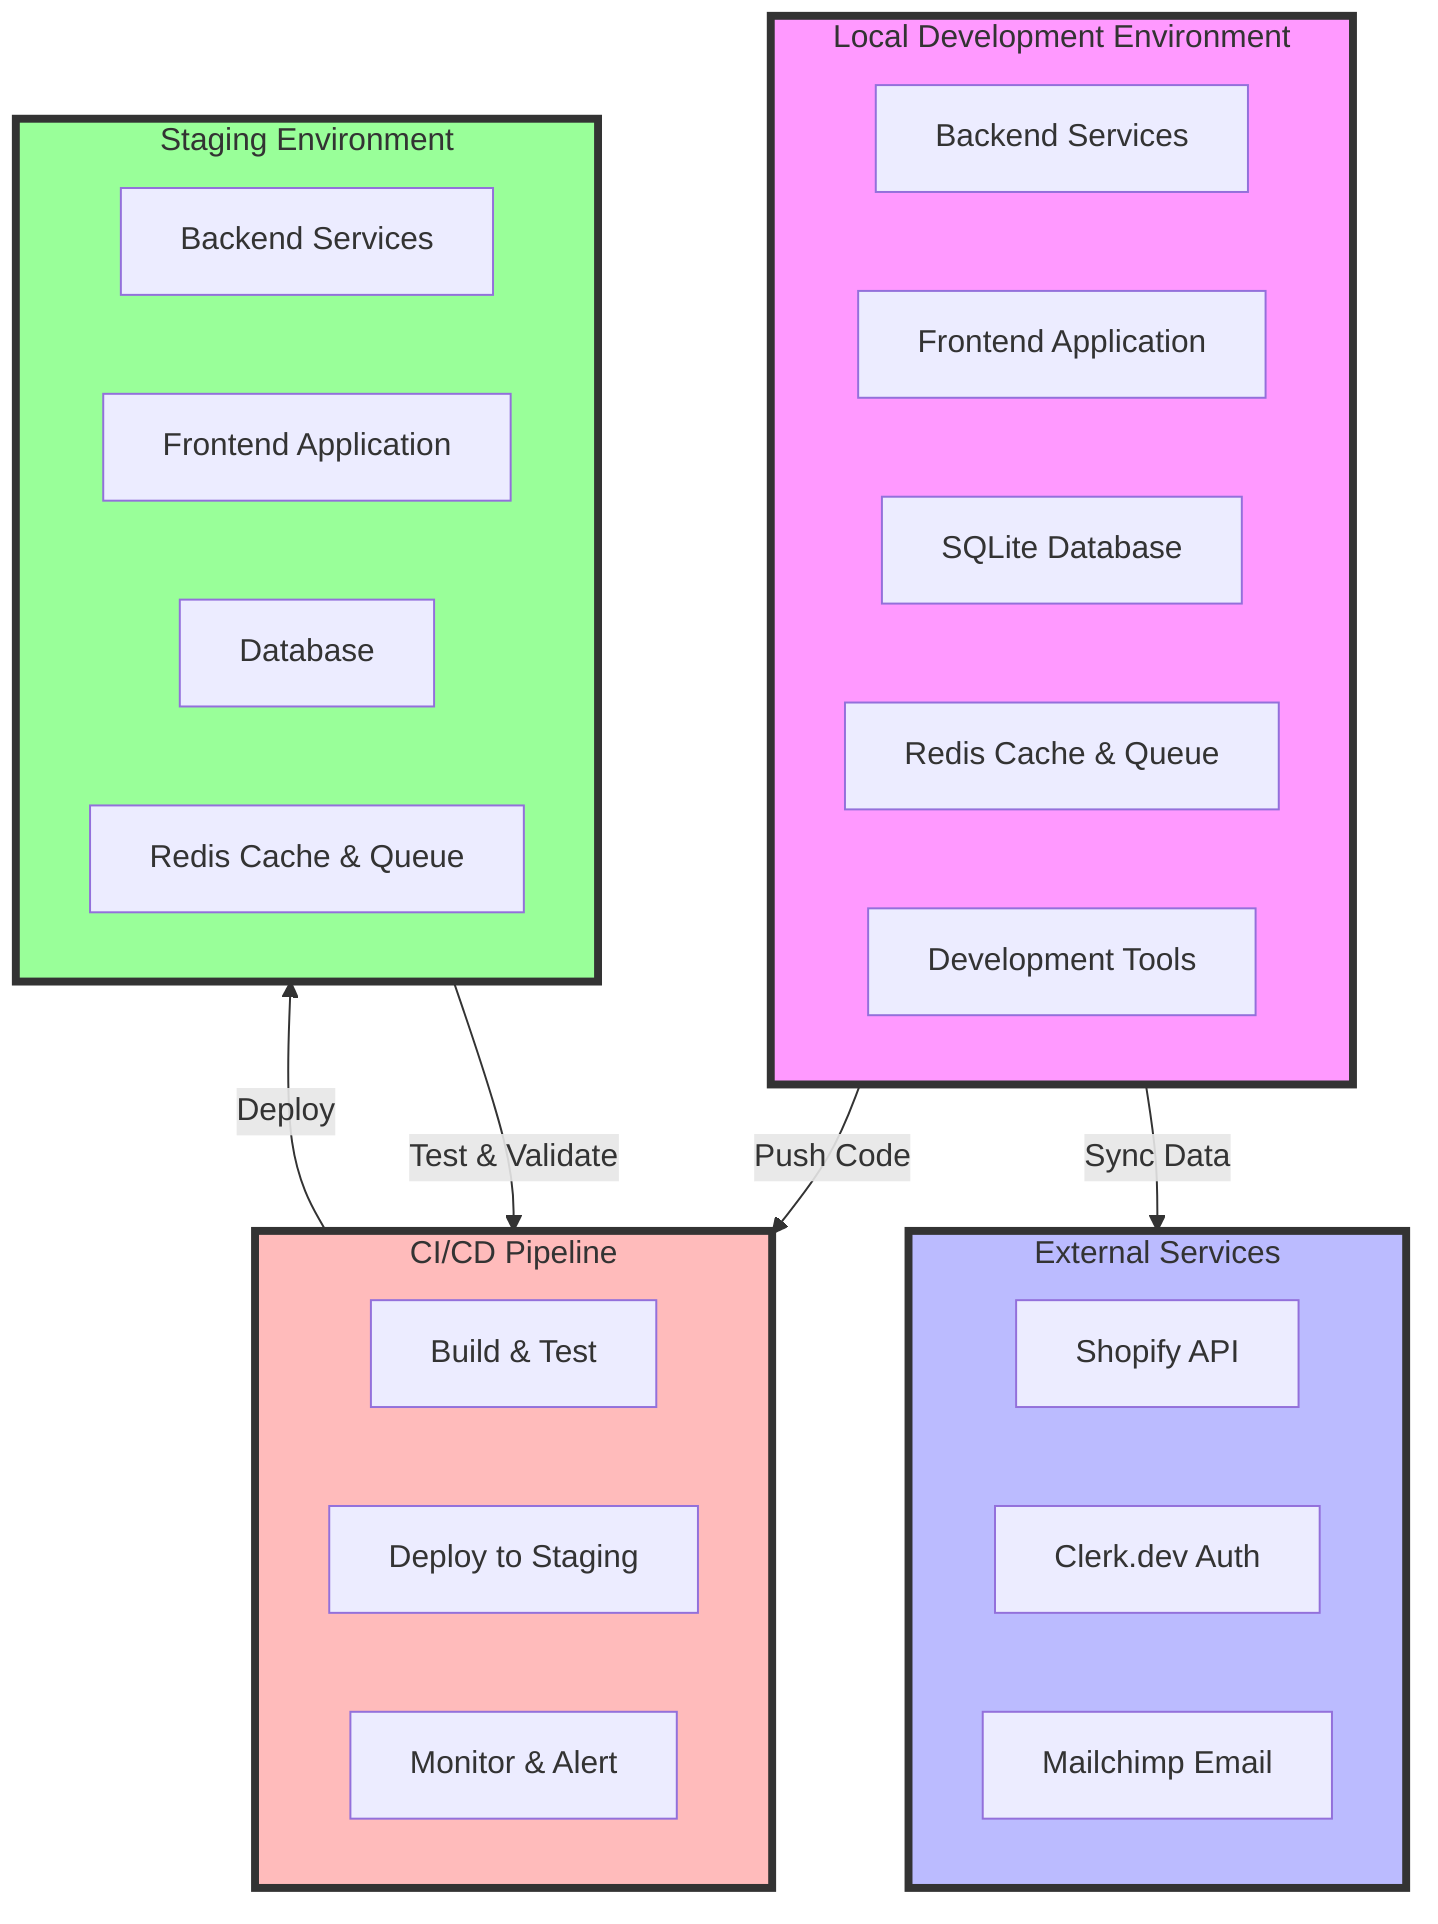 flowchart TD
    subgraph Local[Local Development Environment]
        Backend[Backend Services]
        Frontend[Frontend Application]
        DB[SQLite Database]
        Redis[Redis Cache & Queue]
        Tools[Development Tools]
    end

    subgraph External[External Services]
        Shopify[Shopify API]
        Clerk[Clerk.dev Auth]
        Mailchimp[Mailchimp Email]
    end

    subgraph CI[CI/CD Pipeline]
        Build[Build & Test]
        Deploy[Deploy to Staging]
        Monitor[Monitor & Alert]
    end

    subgraph Staging[Staging Environment]
        StagingBackend[Backend Services]
        StagingFrontend[Frontend Application]
        StagingDB[Database]
        StagingRedis[Redis Cache & Queue]
    end

    Local -->|Sync Data| External
    Local -->|Push Code| CI
    CI -->|Deploy| Staging
    Staging -->|Test & Validate| CI

    style Local fill:#f9f,stroke:#333,stroke-width:4px
    style External fill:#bbf,stroke:#333,stroke-width:4px
    style CI fill:#fbb,stroke:#333,stroke-width:4px
    style Staging fill:#9f9,stroke:#333,stroke-width:4px